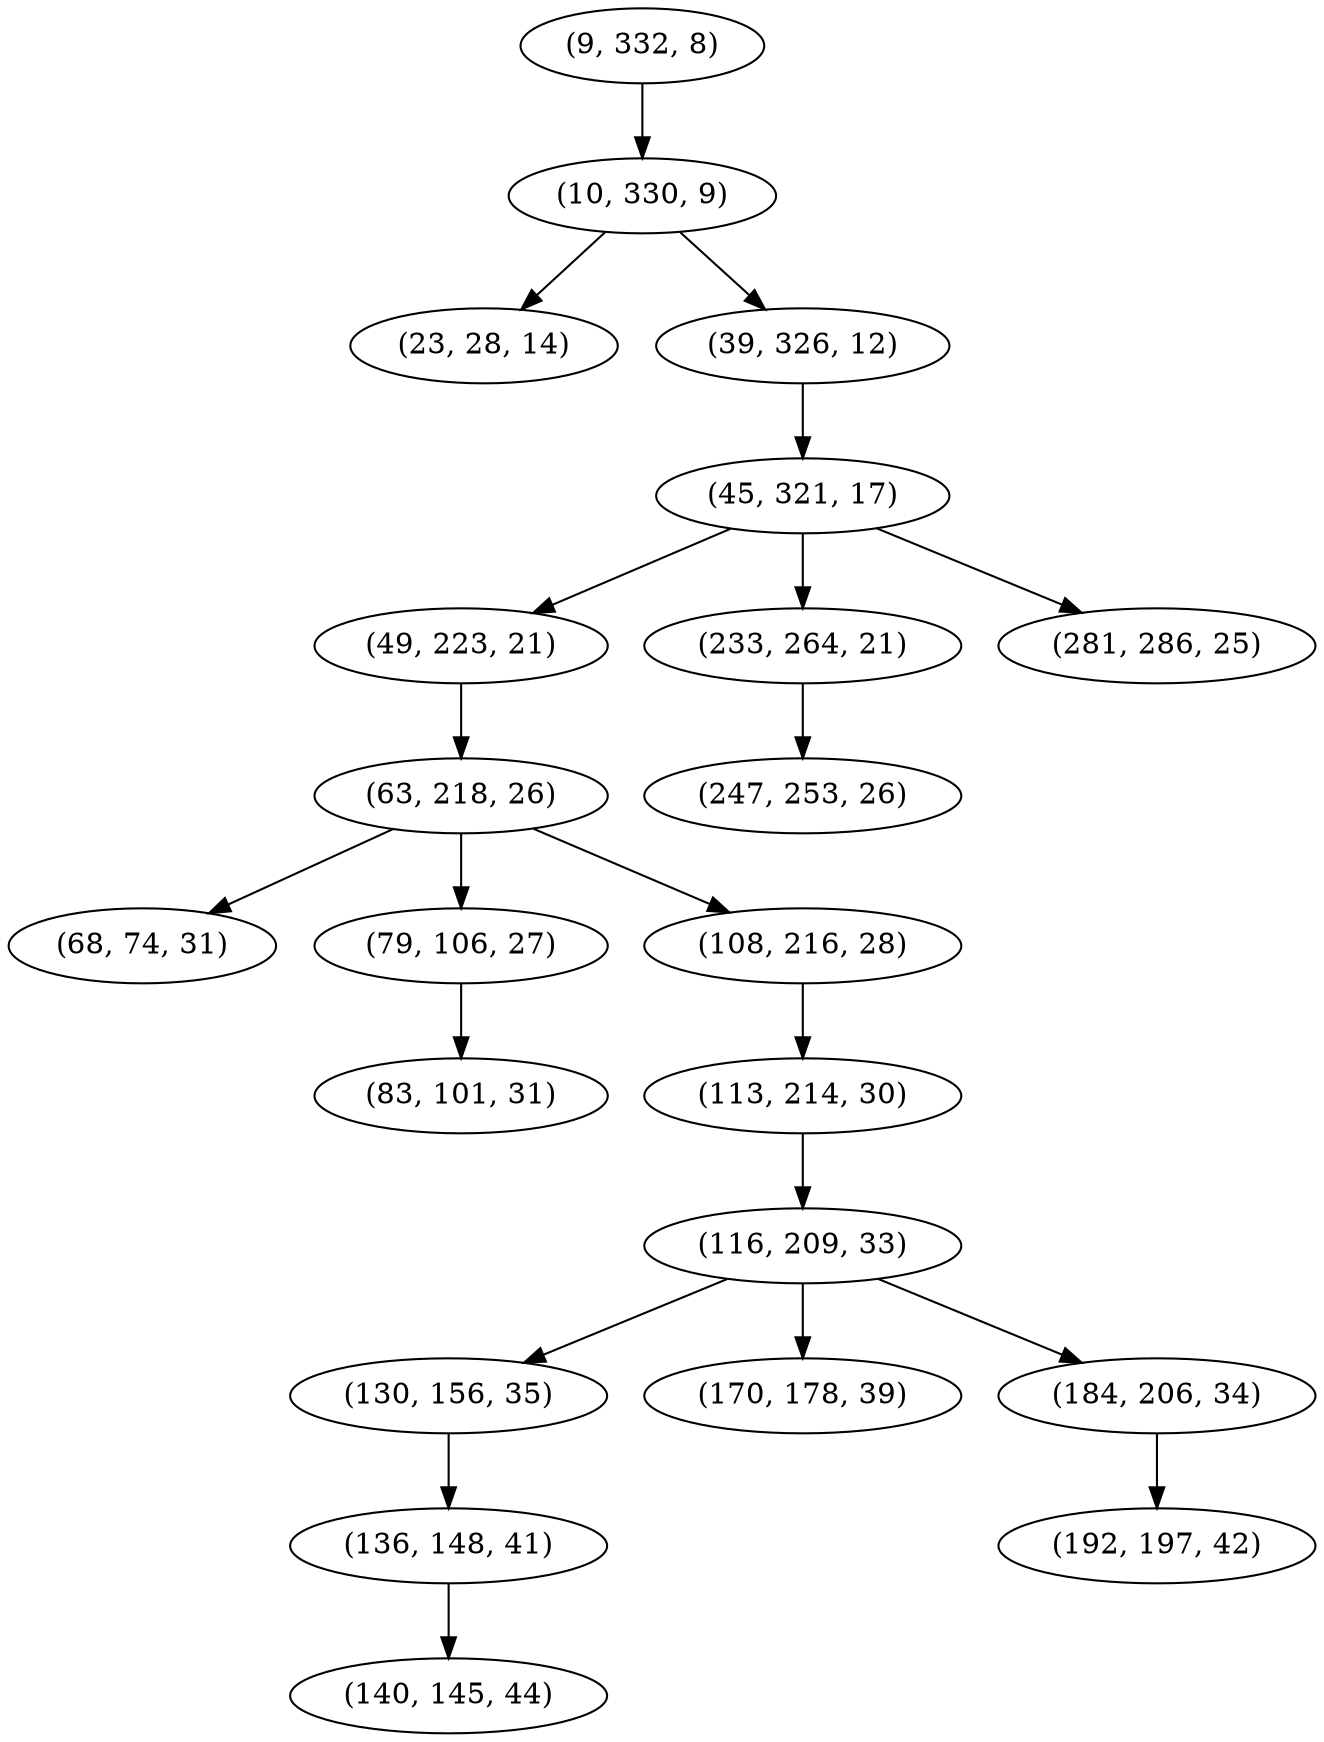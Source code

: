 digraph tree {
    "(9, 332, 8)";
    "(10, 330, 9)";
    "(23, 28, 14)";
    "(39, 326, 12)";
    "(45, 321, 17)";
    "(49, 223, 21)";
    "(63, 218, 26)";
    "(68, 74, 31)";
    "(79, 106, 27)";
    "(83, 101, 31)";
    "(108, 216, 28)";
    "(113, 214, 30)";
    "(116, 209, 33)";
    "(130, 156, 35)";
    "(136, 148, 41)";
    "(140, 145, 44)";
    "(170, 178, 39)";
    "(184, 206, 34)";
    "(192, 197, 42)";
    "(233, 264, 21)";
    "(247, 253, 26)";
    "(281, 286, 25)";
    "(9, 332, 8)" -> "(10, 330, 9)";
    "(10, 330, 9)" -> "(23, 28, 14)";
    "(10, 330, 9)" -> "(39, 326, 12)";
    "(39, 326, 12)" -> "(45, 321, 17)";
    "(45, 321, 17)" -> "(49, 223, 21)";
    "(45, 321, 17)" -> "(233, 264, 21)";
    "(45, 321, 17)" -> "(281, 286, 25)";
    "(49, 223, 21)" -> "(63, 218, 26)";
    "(63, 218, 26)" -> "(68, 74, 31)";
    "(63, 218, 26)" -> "(79, 106, 27)";
    "(63, 218, 26)" -> "(108, 216, 28)";
    "(79, 106, 27)" -> "(83, 101, 31)";
    "(108, 216, 28)" -> "(113, 214, 30)";
    "(113, 214, 30)" -> "(116, 209, 33)";
    "(116, 209, 33)" -> "(130, 156, 35)";
    "(116, 209, 33)" -> "(170, 178, 39)";
    "(116, 209, 33)" -> "(184, 206, 34)";
    "(130, 156, 35)" -> "(136, 148, 41)";
    "(136, 148, 41)" -> "(140, 145, 44)";
    "(184, 206, 34)" -> "(192, 197, 42)";
    "(233, 264, 21)" -> "(247, 253, 26)";
}
